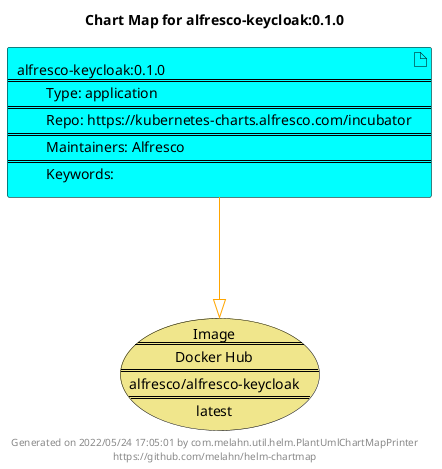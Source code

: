 @startuml
skinparam linetype ortho
skinparam backgroundColor white
skinparam usecaseBorderColor black
skinparam usecaseArrowColor LightSlateGray
skinparam artifactBorderColor black
skinparam artifactArrowColor LightSlateGray

title Chart Map for alfresco-keycloak:0.1.0

'There is one referenced Helm Chart
artifact "alfresco-keycloak:0.1.0\n====\n\tType: application\n====\n\tRepo: https://kubernetes-charts.alfresco.com/incubator\n====\n\tMaintainers: Alfresco\n====\n\tKeywords: " as alfresco_keycloak_0_1_0 #Cyan

'There is one referenced Docker Image
usecase "Image\n====\nDocker Hub\n====\nalfresco/alfresco-keycloak\n====\nlatest" as alfresco_alfresco_keycloak_latest #Khaki

'Chart Dependencies
alfresco_keycloak_0_1_0--[#orange]-|>alfresco_alfresco_keycloak_latest

center footer Generated on 2022/05/24 17:05:01 by com.melahn.util.helm.PlantUmlChartMapPrinter\nhttps://github.com/melahn/helm-chartmap
@enduml

